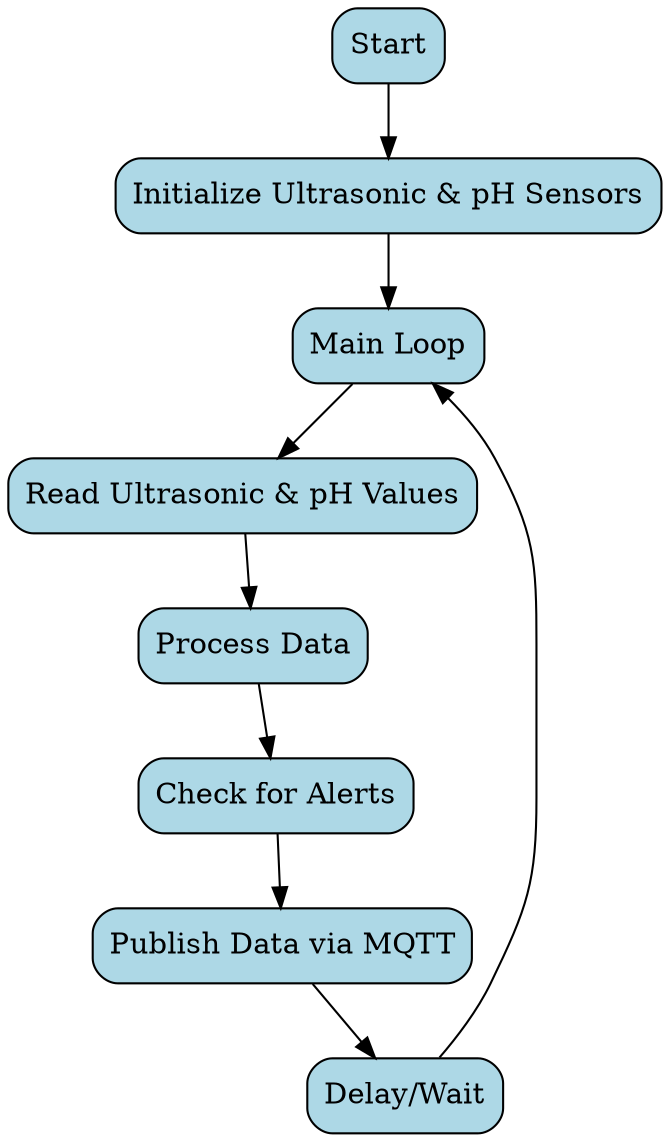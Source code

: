 digraph ESP32_Node1 {
  rankdir=TB;
  node [shape=box, style="rounded,filled", fillcolor=lightblue];

  Start    [label="Start"];
  Init     [label="Initialize Ultrasonic & pH Sensors"];
  Loop     [label="Main Loop"];
  Read     [label="Read Ultrasonic & pH Values"];
  Process  [label="Process Data"];
  Check    [label="Check for Alerts"];
  Publish  [label="Publish Data via MQTT"];
  Wait     [label="Delay/Wait"];

  Start -> Init;
  Init -> Loop;
  Loop -> Read;
  Read -> Process;
  Process -> Check;
  Check -> Publish;
  Publish -> Wait;
  Wait -> Loop;
}

